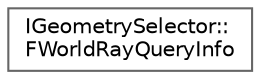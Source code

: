 digraph "Graphical Class Hierarchy"
{
 // INTERACTIVE_SVG=YES
 // LATEX_PDF_SIZE
  bgcolor="transparent";
  edge [fontname=Helvetica,fontsize=10,labelfontname=Helvetica,labelfontsize=10];
  node [fontname=Helvetica,fontsize=10,shape=box,height=0.2,width=0.4];
  rankdir="LR";
  Node0 [id="Node000000",label="IGeometrySelector::\lFWorldRayQueryInfo",height=0.2,width=0.4,color="grey40", fillcolor="white", style="filled",URL="$d4/ddc/structIGeometrySelector_1_1FWorldRayQueryInfo.html",tooltip=" "];
}
